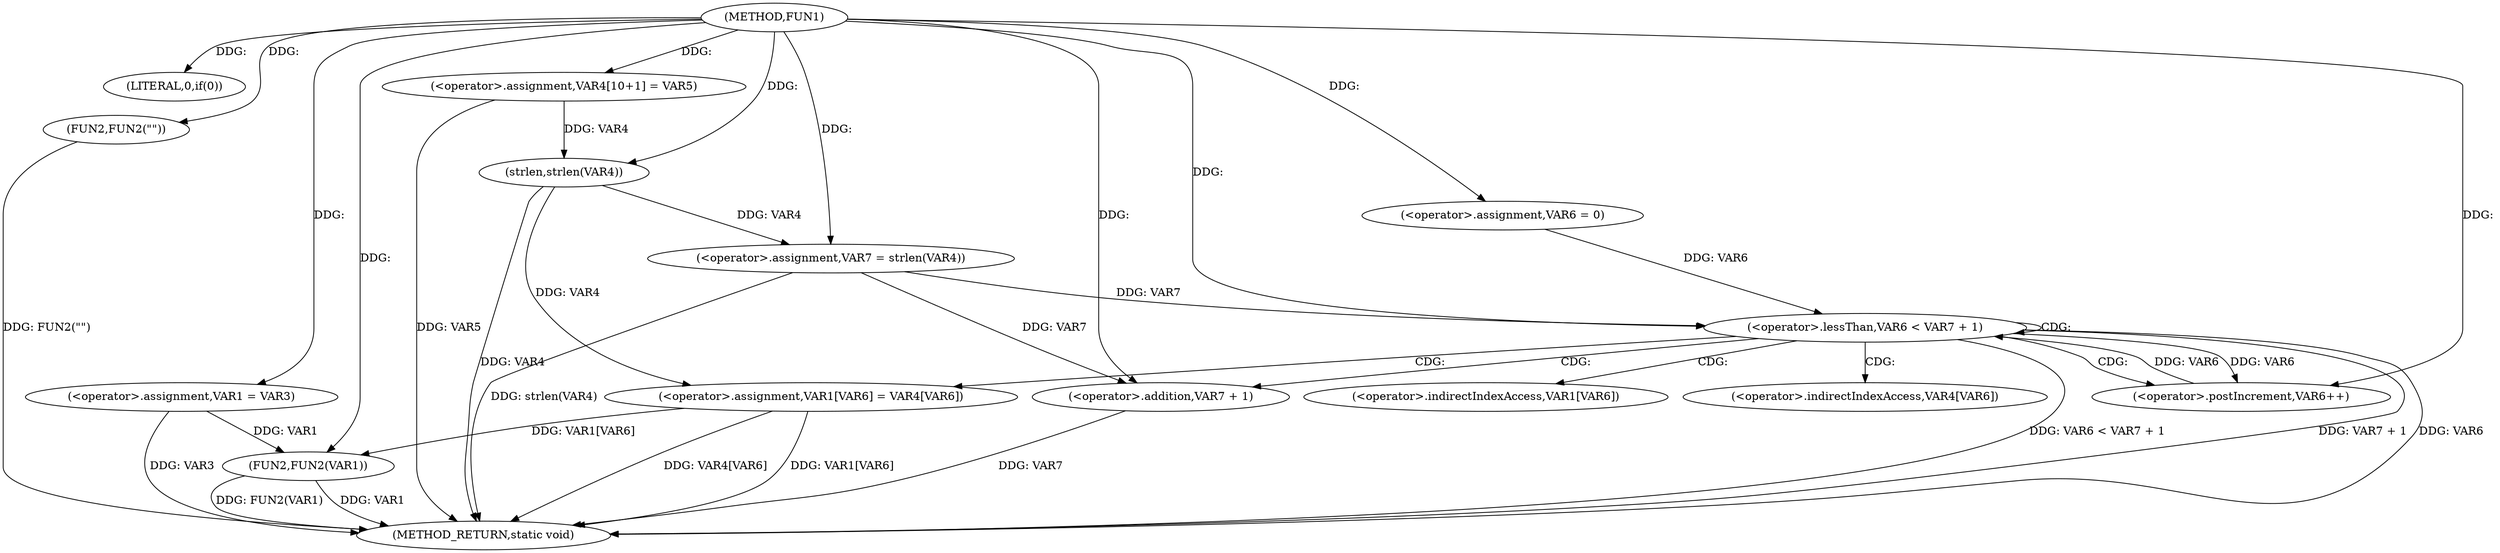 digraph FUN1 {  
"1000100" [label = "(METHOD,FUN1)" ]
"1000147" [label = "(METHOD_RETURN,static void)" ]
"1000106" [label = "(LITERAL,0,if(0))" ]
"1000108" [label = "(FUN2,FUN2(\"\"))" ]
"1000112" [label = "(<operator>.assignment,VAR1 = VAR3)" ]
"1000117" [label = "(<operator>.assignment,VAR4[10+1] = VAR5)" ]
"1000122" [label = "(<operator>.assignment,VAR7 = strlen(VAR4))" ]
"1000124" [label = "(strlen,strlen(VAR4))" ]
"1000127" [label = "(<operator>.assignment,VAR6 = 0)" ]
"1000130" [label = "(<operator>.lessThan,VAR6 < VAR7 + 1)" ]
"1000132" [label = "(<operator>.addition,VAR7 + 1)" ]
"1000135" [label = "(<operator>.postIncrement,VAR6++)" ]
"1000138" [label = "(<operator>.assignment,VAR1[VAR6] = VAR4[VAR6])" ]
"1000145" [label = "(FUN2,FUN2(VAR1))" ]
"1000139" [label = "(<operator>.indirectIndexAccess,VAR1[VAR6])" ]
"1000142" [label = "(<operator>.indirectIndexAccess,VAR4[VAR6])" ]
  "1000130" -> "1000147"  [ label = "DDG: VAR6 < VAR7 + 1"] 
  "1000138" -> "1000147"  [ label = "DDG: VAR4[VAR6]"] 
  "1000124" -> "1000147"  [ label = "DDG: VAR4"] 
  "1000108" -> "1000147"  [ label = "DDG: FUN2(\"\")"] 
  "1000112" -> "1000147"  [ label = "DDG: VAR3"] 
  "1000117" -> "1000147"  [ label = "DDG: VAR5"] 
  "1000145" -> "1000147"  [ label = "DDG: VAR1"] 
  "1000130" -> "1000147"  [ label = "DDG: VAR7 + 1"] 
  "1000138" -> "1000147"  [ label = "DDG: VAR1[VAR6]"] 
  "1000132" -> "1000147"  [ label = "DDG: VAR7"] 
  "1000145" -> "1000147"  [ label = "DDG: FUN2(VAR1)"] 
  "1000130" -> "1000147"  [ label = "DDG: VAR6"] 
  "1000122" -> "1000147"  [ label = "DDG: strlen(VAR4)"] 
  "1000100" -> "1000106"  [ label = "DDG: "] 
  "1000100" -> "1000108"  [ label = "DDG: "] 
  "1000100" -> "1000112"  [ label = "DDG: "] 
  "1000100" -> "1000117"  [ label = "DDG: "] 
  "1000124" -> "1000122"  [ label = "DDG: VAR4"] 
  "1000100" -> "1000122"  [ label = "DDG: "] 
  "1000117" -> "1000124"  [ label = "DDG: VAR4"] 
  "1000100" -> "1000124"  [ label = "DDG: "] 
  "1000100" -> "1000127"  [ label = "DDG: "] 
  "1000135" -> "1000130"  [ label = "DDG: VAR6"] 
  "1000127" -> "1000130"  [ label = "DDG: VAR6"] 
  "1000100" -> "1000130"  [ label = "DDG: "] 
  "1000122" -> "1000130"  [ label = "DDG: VAR7"] 
  "1000122" -> "1000132"  [ label = "DDG: VAR7"] 
  "1000100" -> "1000132"  [ label = "DDG: "] 
  "1000130" -> "1000135"  [ label = "DDG: VAR6"] 
  "1000100" -> "1000135"  [ label = "DDG: "] 
  "1000124" -> "1000138"  [ label = "DDG: VAR4"] 
  "1000138" -> "1000145"  [ label = "DDG: VAR1[VAR6]"] 
  "1000112" -> "1000145"  [ label = "DDG: VAR1"] 
  "1000100" -> "1000145"  [ label = "DDG: "] 
  "1000130" -> "1000132"  [ label = "CDG: "] 
  "1000130" -> "1000142"  [ label = "CDG: "] 
  "1000130" -> "1000130"  [ label = "CDG: "] 
  "1000130" -> "1000139"  [ label = "CDG: "] 
  "1000130" -> "1000135"  [ label = "CDG: "] 
  "1000130" -> "1000138"  [ label = "CDG: "] 
}
